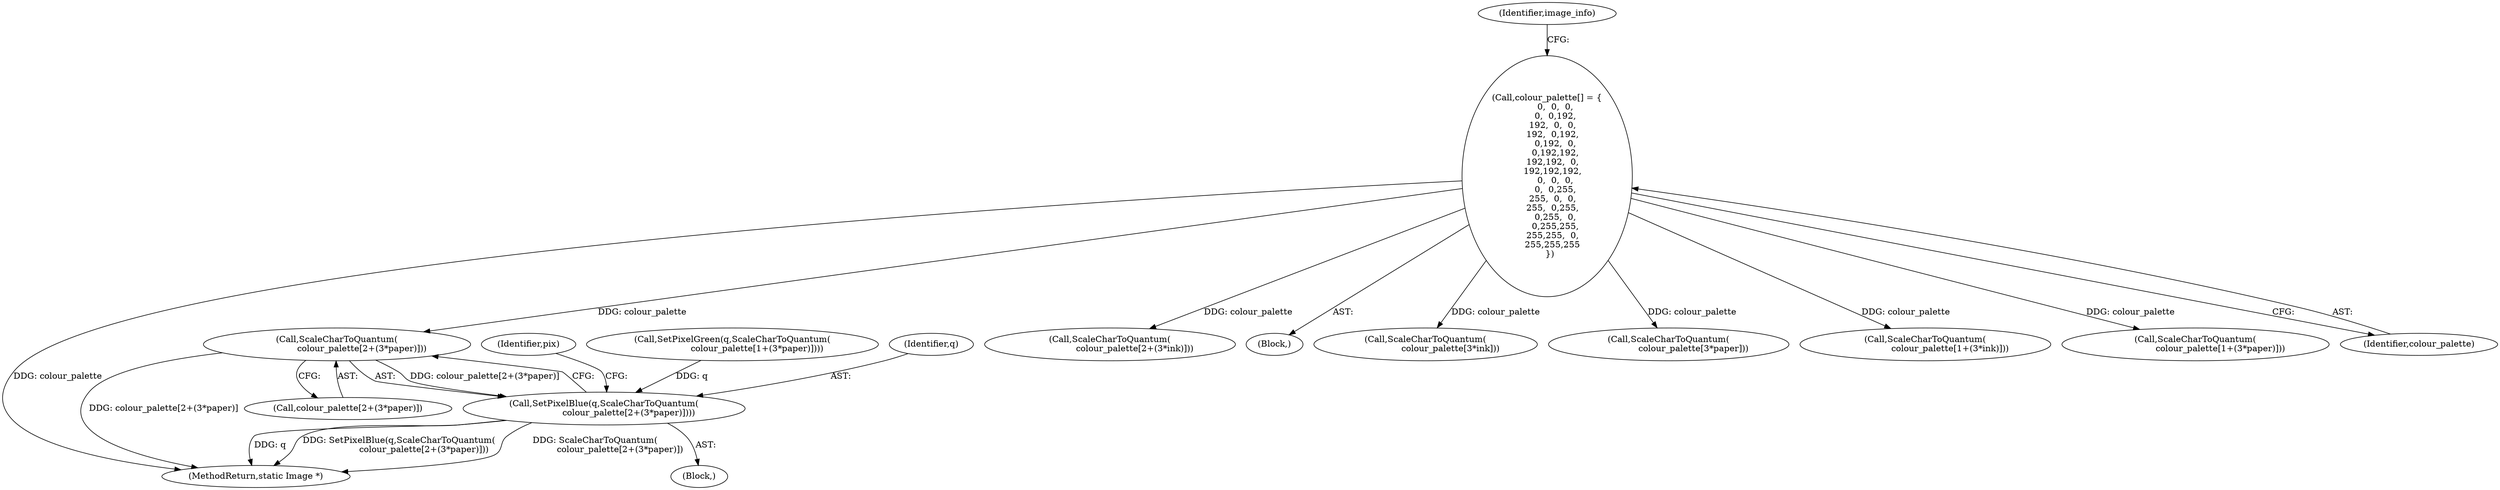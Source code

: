 digraph "0_ImageMagick_f6e9d0d9955e85bdd7540b251cd50d598dacc5e6_54@array" {
"1000545" [label="(Call,ScaleCharToQuantum(\n                  colour_palette[2+(3*paper)]))"];
"1000125" [label="(Call,colour_palette[] = {\n      0,  0,  0,\n      0,  0,192,\n    192,  0,  0,\n    192,  0,192,\n      0,192,  0,\n      0,192,192,\n    192,192,  0,\n    192,192,192,\n      0,  0,  0,\n      0,  0,255,\n    255,  0,  0,\n    255,  0,255,\n      0,255,  0,\n      0,255,255,\n    255,255,  0,\n    255,255,255\n  })"];
"1000543" [label="(Call,SetPixelBlue(q,ScaleCharToQuantum(\n                  colour_palette[2+(3*paper)])))"];
"1000515" [label="(Call,ScaleCharToQuantum(\n                  colour_palette[2+(3*ink)]))"];
"1000546" [label="(Call,colour_palette[2+(3*paper)])"];
"1000562" [label="(MethodReturn,static Image *)"];
"1000545" [label="(Call,ScaleCharToQuantum(\n                  colour_palette[2+(3*paper)]))"];
"1000104" [label="(Block,)"];
"1000497" [label="(Call,ScaleCharToQuantum(\n                  colour_palette[3*ink]))"];
"1000554" [label="(Identifier,pix)"];
"1000527" [label="(Call,ScaleCharToQuantum(\n                  colour_palette[3*paper]))"];
"1000125" [label="(Call,colour_palette[] = {\n      0,  0,  0,\n      0,  0,192,\n    192,  0,  0,\n    192,  0,192,\n      0,192,  0,\n      0,192,192,\n    192,192,  0,\n    192,192,192,\n      0,  0,  0,\n      0,  0,255,\n    255,  0,  0,\n    255,  0,255,\n      0,255,  0,\n      0,255,255,\n    255,255,  0,\n    255,255,255\n  })"];
"1000505" [label="(Call,ScaleCharToQuantum(\n                  colour_palette[1+(3*ink)]))"];
"1000535" [label="(Call,ScaleCharToQuantum(\n                  colour_palette[1+(3*paper)]))"];
"1000533" [label="(Call,SetPixelGreen(q,ScaleCharToQuantum(\n                  colour_palette[1+(3*paper)])))"];
"1000133" [label="(Identifier,image_info)"];
"1000544" [label="(Identifier,q)"];
"1000524" [label="(Block,)"];
"1000126" [label="(Identifier,colour_palette)"];
"1000543" [label="(Call,SetPixelBlue(q,ScaleCharToQuantum(\n                  colour_palette[2+(3*paper)])))"];
"1000545" -> "1000543"  [label="AST: "];
"1000545" -> "1000546"  [label="CFG: "];
"1000546" -> "1000545"  [label="AST: "];
"1000543" -> "1000545"  [label="CFG: "];
"1000545" -> "1000562"  [label="DDG: colour_palette[2+(3*paper)]"];
"1000545" -> "1000543"  [label="DDG: colour_palette[2+(3*paper)]"];
"1000125" -> "1000545"  [label="DDG: colour_palette"];
"1000125" -> "1000104"  [label="AST: "];
"1000125" -> "1000126"  [label="CFG: "];
"1000126" -> "1000125"  [label="AST: "];
"1000133" -> "1000125"  [label="CFG: "];
"1000125" -> "1000562"  [label="DDG: colour_palette"];
"1000125" -> "1000497"  [label="DDG: colour_palette"];
"1000125" -> "1000505"  [label="DDG: colour_palette"];
"1000125" -> "1000515"  [label="DDG: colour_palette"];
"1000125" -> "1000527"  [label="DDG: colour_palette"];
"1000125" -> "1000535"  [label="DDG: colour_palette"];
"1000543" -> "1000524"  [label="AST: "];
"1000544" -> "1000543"  [label="AST: "];
"1000554" -> "1000543"  [label="CFG: "];
"1000543" -> "1000562"  [label="DDG: SetPixelBlue(q,ScaleCharToQuantum(\n                  colour_palette[2+(3*paper)]))"];
"1000543" -> "1000562"  [label="DDG: ScaleCharToQuantum(\n                  colour_palette[2+(3*paper)])"];
"1000543" -> "1000562"  [label="DDG: q"];
"1000533" -> "1000543"  [label="DDG: q"];
}
